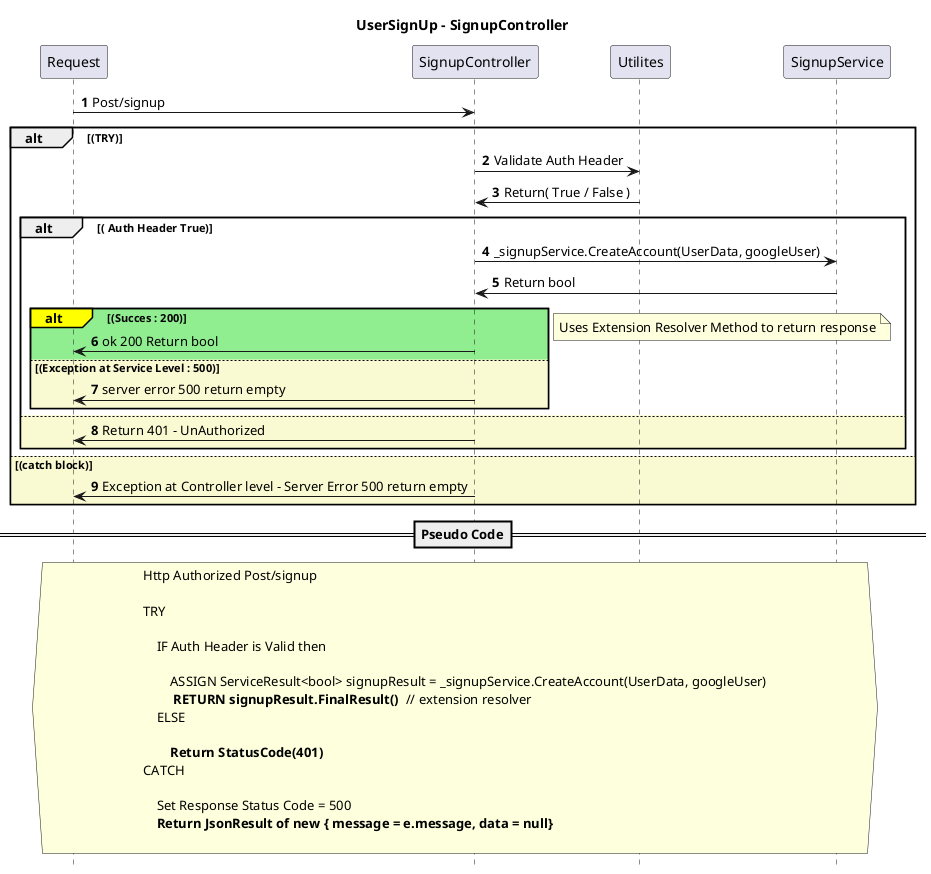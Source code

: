 @startuml

title UserSignUp - SignupController
autonumber
hide footbox

Participant Request
participant SignupController
participant Utilites
participant SignupService

Request -> SignupController : Post/signup

alt (TRY)
    SignupController -> Utilites : Validate Auth Header
    Utilites -> SignupController : Return( True / False )

    alt ( Auth Header True)
        SignupController -> SignupService : _signupService.CreateAccount(UserData, googleUser)
        
        SignupService -> SignupController : Return bool

        alt#Yellow #LightGreen (Succes : 200)
            SignupController -> Request : ok 200 Return bool
        else #LightGoldenRodYellow (Exception at Service Level : 500)

            SignupController -> Request : server error 500 return empty
        end
    note left: Uses Extension Resolver Method to return response
    else #LightGoldenRodYellow
        SignupController -> Request :Return 401 - UnAuthorized 
    end

else #LightGoldenRodYellow (catch block)
    SignupController -> Request : Exception at Controller level - Server Error 500 return empty
end


==Pseudo Code==

hnote across
Http Authorized Post/signup

TRY

    IF Auth Header is Valid then

        ASSIGN ServiceResult<bool> signupResult = _signupService.CreateAccount(UserData, googleUser)
        ** RETURN signupResult.FinalResult() ** // extension resolver
    ELSE

        **Return StatusCode(401)**
CATCH

    Set Response Status Code = 500
    **Return JsonResult of new { message = e.message, data = null}**

end note



@enduml